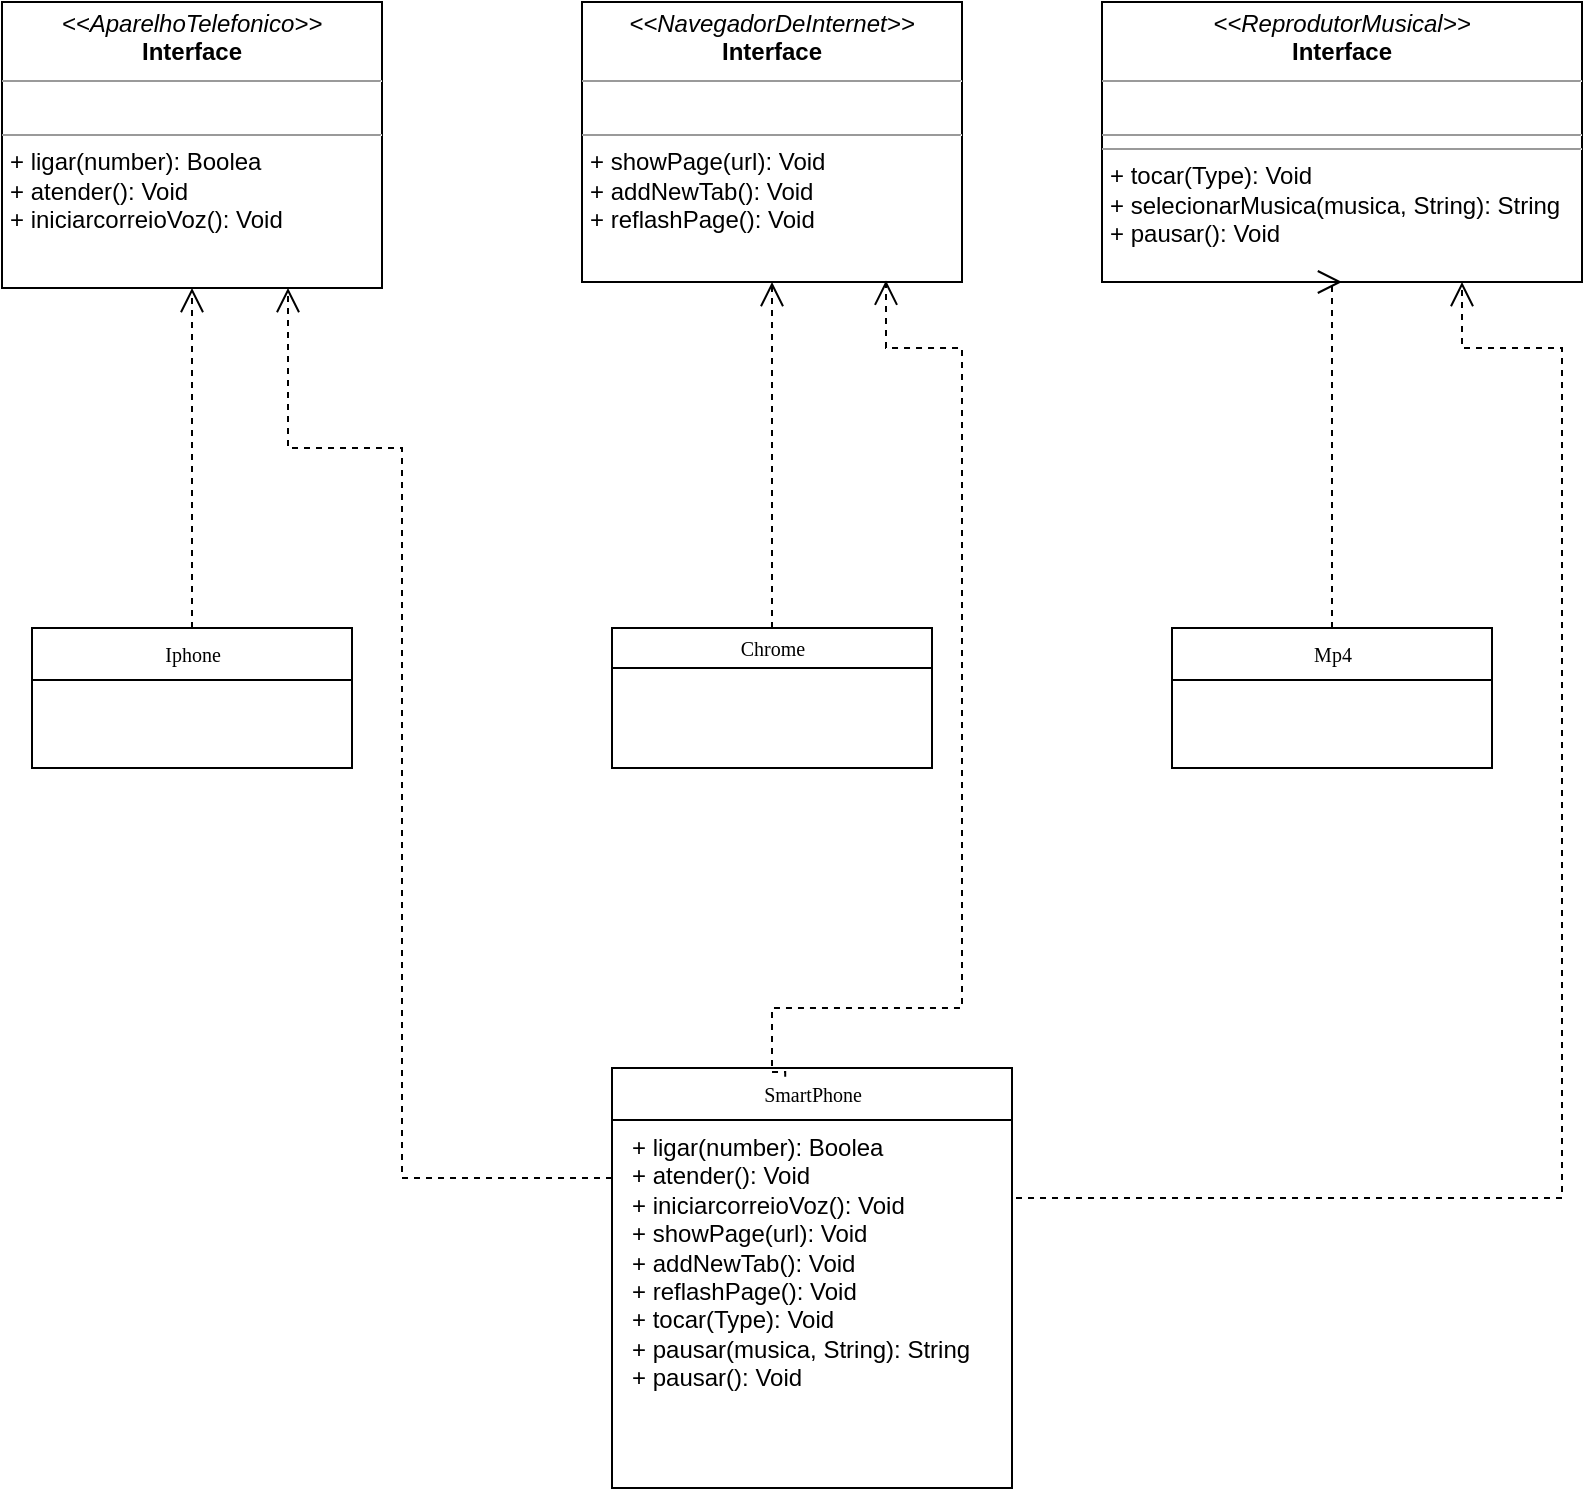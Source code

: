 <mxfile version="24.5.3" type="github">
  <diagram name="Page-1" id="c4acf3e9-155e-7222-9cf6-157b1a14988f">
    <mxGraphModel dx="1052" dy="435" grid="1" gridSize="10" guides="1" tooltips="1" connect="1" arrows="1" fold="1" page="1" pageScale="1" pageWidth="850" pageHeight="1100" background="none" math="0" shadow="0">
      <root>
        <mxCell id="0" />
        <mxCell id="1" parent="0" />
        <mxCell id="5d2195bd80daf111-40" style="edgeStyle=orthogonalEdgeStyle;rounded=0;html=1;dashed=1;labelBackgroundColor=none;startFill=0;endArrow=open;endFill=0;endSize=10;fontFamily=Verdana;fontSize=10;entryX=0.75;entryY=1;entryDx=0;entryDy=0;" parent="1" source="5d2195bd80daf111-1" target="5d2195bd80daf111-18" edge="1">
          <mxGeometry relative="1" as="geometry">
            <Array as="points">
              <mxPoint x="240" y="675" />
              <mxPoint x="240" y="310" />
              <mxPoint x="183" y="310" />
              <mxPoint x="183" y="230" />
            </Array>
            <mxPoint x="730.0" y="814" as="sourcePoint" />
          </mxGeometry>
        </mxCell>
        <mxCell id="17acba5748e5396b-20" value="Iphone" style="swimlane;html=1;fontStyle=0;childLayout=stackLayout;horizontal=1;startSize=26;fillColor=none;horizontalStack=0;resizeParent=1;resizeLast=0;collapsible=1;marginBottom=0;swimlaneFillColor=#ffffff;rounded=0;shadow=0;comic=0;labelBackgroundColor=none;strokeWidth=1;fontFamily=Verdana;fontSize=10;align=center;" parent="1" vertex="1">
          <mxGeometry x="55" y="400" width="160" height="70" as="geometry" />
        </mxCell>
        <mxCell id="17acba5748e5396b-30" value="Chrome" style="swimlane;html=1;fontStyle=0;childLayout=stackLayout;horizontal=1;startSize=20;fillColor=none;horizontalStack=0;resizeParent=1;resizeLast=0;collapsible=1;marginBottom=0;swimlaneFillColor=#ffffff;rounded=0;shadow=0;comic=0;labelBackgroundColor=none;strokeWidth=1;fontFamily=Verdana;fontSize=10;align=center;" parent="1" vertex="1">
          <mxGeometry x="345" y="400" width="160" height="70" as="geometry" />
        </mxCell>
        <mxCell id="5d2195bd80daf111-18" value="&lt;p style=&quot;margin:0px;margin-top:4px;text-align:center;&quot;&gt;&lt;i&gt;&amp;lt;&amp;lt;AparelhoTelefonico&amp;gt;&amp;gt;&lt;/i&gt;&lt;br&gt;&lt;b&gt;Interface&lt;/b&gt;&lt;/p&gt;&lt;hr size=&quot;1&quot;&gt;&lt;p style=&quot;margin:0px;margin-left:4px;&quot;&gt;&lt;br&gt;&lt;/p&gt;&lt;hr size=&quot;1&quot;&gt;&lt;p style=&quot;margin:0px;margin-left:4px;&quot;&gt;+ ligar(number): Boolea&lt;br&gt;+ atender(): Void&lt;/p&gt;&lt;p style=&quot;margin:0px;margin-left:4px;&quot;&gt;+ iniciarcorreioVoz(): Void&lt;/p&gt;" style="verticalAlign=top;align=left;overflow=fill;fontSize=12;fontFamily=Helvetica;html=1;rounded=0;shadow=0;comic=0;labelBackgroundColor=none;strokeWidth=1" parent="1" vertex="1">
          <mxGeometry x="40" y="87" width="190" height="143" as="geometry" />
        </mxCell>
        <mxCell id="5d2195bd80daf111-24" style="edgeStyle=orthogonalEdgeStyle;rounded=0;html=1;dashed=1;labelBackgroundColor=none;startFill=0;endArrow=open;endFill=0;endSize=10;fontFamily=Verdana;fontSize=10;" parent="1" source="17acba5748e5396b-30" target="5d2195bd80daf111-19" edge="1">
          <mxGeometry relative="1" as="geometry">
            <Array as="points">
              <mxPoint x="430" y="455" />
              <mxPoint x="430" y="157" />
            </Array>
          </mxGeometry>
        </mxCell>
        <mxCell id="5d2195bd80daf111-19" value="&lt;p style=&quot;margin:0px;margin-top:4px;text-align:center;&quot;&gt;&lt;i&gt;&amp;lt;&amp;lt;NavegadorDeInternet&amp;gt;&amp;gt;&lt;/i&gt;&lt;br&gt;&lt;b&gt;Interface&lt;/b&gt;&lt;/p&gt;&lt;hr size=&quot;1&quot;&gt;&lt;p style=&quot;margin:0px;margin-left:4px;&quot;&gt;&lt;br&gt;&lt;/p&gt;&lt;hr size=&quot;1&quot;&gt;&lt;p style=&quot;margin:0px;margin-left:4px;&quot;&gt;+ showPage(url): Void&lt;br&gt;+ addNewTab(): Void&lt;/p&gt;&lt;p style=&quot;margin:0px;margin-left:4px;&quot;&gt;+ reflashPage(): Void&lt;/p&gt;" style="verticalAlign=top;align=left;overflow=fill;fontSize=12;fontFamily=Helvetica;html=1;rounded=0;shadow=0;comic=0;labelBackgroundColor=none;strokeWidth=1" parent="1" vertex="1">
          <mxGeometry x="330" y="87" width="190" height="140" as="geometry" />
        </mxCell>
        <mxCell id="5d2195bd80daf111-20" value="&lt;p style=&quot;margin:0px;margin-top:4px;text-align:center;&quot;&gt;&lt;i&gt;&amp;lt;&amp;lt;ReprodutorMusical&amp;gt;&amp;gt;&lt;/i&gt;&lt;br&gt;&lt;b&gt;Interface&lt;/b&gt;&lt;/p&gt;&lt;hr size=&quot;1&quot;&gt;&lt;p style=&quot;margin:0px;margin-left:4px;&quot;&gt;&lt;br&gt;&lt;/p&gt;&lt;hr size=&quot;1&quot;&gt;&lt;hr size=&quot;1&quot;&gt;&lt;p style=&quot;margin: 0px 0px 0px 4px;&quot;&gt;+ tocar(Type): Void&lt;br&gt;+ selecionarMusica(musica, String): String&lt;/p&gt;&lt;p style=&quot;margin: 0px 0px 0px 4px;&quot;&gt;+ pausar(): Void&lt;/p&gt;" style="verticalAlign=top;align=left;overflow=fill;fontSize=12;fontFamily=Helvetica;html=1;rounded=0;shadow=0;comic=0;labelBackgroundColor=none;strokeWidth=1" parent="1" vertex="1">
          <mxGeometry x="590" y="87" width="240" height="140" as="geometry" />
        </mxCell>
        <mxCell id="5d2195bd80daf111-21" style="edgeStyle=orthogonalEdgeStyle;rounded=0;html=1;labelBackgroundColor=none;startFill=0;endArrow=open;endFill=0;endSize=10;fontFamily=Verdana;fontSize=10;dashed=1;exitX=0.5;exitY=0;exitDx=0;exitDy=0;" parent="1" source="17acba5748e5396b-20" target="5d2195bd80daf111-18" edge="1">
          <mxGeometry relative="1" as="geometry" />
        </mxCell>
        <mxCell id="fSomqRdtfo5MNS8BFHQG-5" value="Mp4" style="swimlane;html=1;fontStyle=0;childLayout=stackLayout;horizontal=1;startSize=26;fillColor=none;horizontalStack=0;resizeParent=1;resizeLast=0;collapsible=1;marginBottom=0;swimlaneFillColor=#ffffff;rounded=0;shadow=0;comic=0;labelBackgroundColor=none;strokeWidth=1;fontFamily=Verdana;fontSize=10;align=center;" vertex="1" parent="1">
          <mxGeometry x="625" y="400" width="160" height="70" as="geometry" />
        </mxCell>
        <mxCell id="fSomqRdtfo5MNS8BFHQG-10" style="edgeStyle=orthogonalEdgeStyle;rounded=0;html=1;dashed=1;labelBackgroundColor=none;startFill=0;endArrow=open;endFill=0;endSize=10;fontFamily=Verdana;fontSize=10;entryX=0.5;entryY=1;entryDx=0;entryDy=0;exitX=0.5;exitY=0;exitDx=0;exitDy=0;" edge="1" parent="1" source="fSomqRdtfo5MNS8BFHQG-5" target="5d2195bd80daf111-20">
          <mxGeometry relative="1" as="geometry">
            <Array as="points">
              <mxPoint x="705" y="350" />
              <mxPoint x="705" y="350" />
            </Array>
            <mxPoint x="435" y="410" as="sourcePoint" />
            <mxPoint x="435" y="237" as="targetPoint" />
          </mxGeometry>
        </mxCell>
        <mxCell id="fSomqRdtfo5MNS8BFHQG-11" style="edgeStyle=orthogonalEdgeStyle;rounded=0;html=1;dashed=1;labelBackgroundColor=none;startFill=0;endArrow=open;endFill=0;endSize=10;fontFamily=Verdana;fontSize=10;entryX=0.8;entryY=0.995;entryDx=0;entryDy=0;entryPerimeter=0;exitX=0.433;exitY=0.021;exitDx=0;exitDy=0;exitPerimeter=0;" edge="1" parent="1" source="5d2195bd80daf111-1" target="5d2195bd80daf111-19">
          <mxGeometry relative="1" as="geometry">
            <Array as="points">
              <mxPoint x="425" y="622" />
              <mxPoint x="425" y="590" />
              <mxPoint x="520" y="590" />
              <mxPoint x="520" y="260" />
              <mxPoint x="482" y="260" />
            </Array>
            <mxPoint x="350" y="685" as="sourcePoint" />
            <mxPoint x="240" y="204" as="targetPoint" />
          </mxGeometry>
        </mxCell>
        <mxCell id="fSomqRdtfo5MNS8BFHQG-12" style="edgeStyle=orthogonalEdgeStyle;rounded=0;html=1;dashed=1;labelBackgroundColor=none;startFill=0;endArrow=open;endFill=0;endSize=10;fontFamily=Verdana;fontSize=10;exitX=1;exitY=0.5;exitDx=0;exitDy=0;entryX=0.75;entryY=1;entryDx=0;entryDy=0;" edge="1" parent="1" target="5d2195bd80daf111-20">
          <mxGeometry relative="1" as="geometry">
            <Array as="points">
              <mxPoint x="505" y="685" />
              <mxPoint x="820" y="685" />
              <mxPoint x="820" y="260" />
              <mxPoint x="770" y="260" />
            </Array>
            <mxPoint x="505" y="703" as="sourcePoint" />
            <mxPoint x="810" y="170" as="targetPoint" />
          </mxGeometry>
        </mxCell>
        <mxCell id="5d2195bd80daf111-1" value="SmartPhone" style="swimlane;html=1;fontStyle=0;childLayout=stackLayout;horizontal=1;startSize=26;fillColor=none;horizontalStack=0;resizeParent=1;resizeLast=0;collapsible=1;marginBottom=0;swimlaneFillColor=#ffffff;rounded=0;shadow=0;comic=0;labelBackgroundColor=none;strokeWidth=1;fontFamily=Verdana;fontSize=10;align=center;" parent="1" vertex="1">
          <mxGeometry x="345" y="620" width="200" height="210" as="geometry" />
        </mxCell>
        <mxCell id="5d2195bd80daf111-2" value="&lt;p style=&quot;text-wrap: nowrap; margin: 0px 0px 0px 4px;&quot;&gt;+ ligar(number): Boolea&lt;br&gt;+ atender(): Void&lt;/p&gt;&lt;p style=&quot;text-wrap: nowrap; margin: 0px 0px 0px 4px;&quot;&gt;+ iniciarcorreioVoz(): Void&lt;/p&gt;&lt;p style=&quot;text-wrap: nowrap; margin: 0px 0px 0px 4px;&quot;&gt;+ showPage(url): Void&lt;br&gt;+ addNewTab(): Void&lt;/p&gt;&lt;p style=&quot;text-wrap: nowrap; margin: 0px 0px 0px 4px;&quot;&gt;+ reflashPage(): Void&lt;/p&gt;&lt;p style=&quot;text-wrap: nowrap; margin: 0px 0px 0px 4px;&quot;&gt;+ tocar(Type): Void&lt;br&gt;+ pausar(musica, String): String&lt;/p&gt;&lt;p style=&quot;text-wrap: nowrap; margin: 0px 0px 0px 4px;&quot;&gt;+ pausar(): Void&lt;/p&gt;" style="text;html=1;strokeColor=none;fillColor=none;align=left;verticalAlign=top;spacingLeft=4;spacingRight=4;whiteSpace=wrap;overflow=hidden;rotatable=0;points=[[0,0.5],[1,0.5]];portConstraint=eastwest;" parent="5d2195bd80daf111-1" vertex="1">
          <mxGeometry y="26" width="200" height="184" as="geometry" />
        </mxCell>
      </root>
    </mxGraphModel>
  </diagram>
</mxfile>
